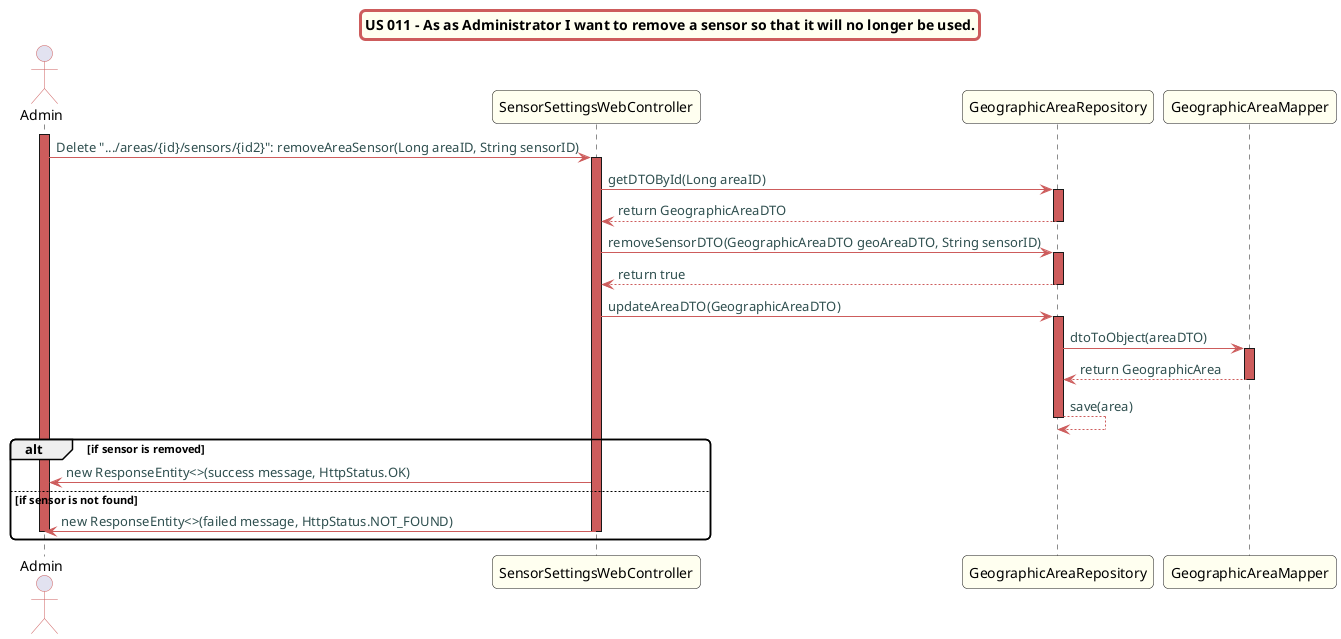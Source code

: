@startuml
skinparam titleBorderRoundCorner 10
skinparam titleBorderThickness 3
skinparam titleBorderColor indianred
skinparam titleBackgroundColor ivory
skinparam FontName quicksand

skinparam actor {
 	BorderColor indianred
 	}

 skinparam sequence {
 	LifeLineBackgroundColor indianred
 	ParticipantBackgroundColor ivory
}

 skinparam roundcorner 10

 skinparam component {
   arrowThickness 1
   ArrowFontName Verdana
   ArrowColor indianred
   ArrowFontColor darkslategrey
 }
title US 011 - As as Administrator I want to remove a sensor so that it will no longer be used.

actor "Admin"
activate "Admin"
"Admin" -> "SensorSettingsWebController":  Delete ".../areas/{id}/sensors/{id2}": removeAreaSensor(Long areaID, String sensorID)
activate "SensorSettingsWebController"
"SensorSettingsWebController" -> "GeographicAreaRepository": getDTOById(Long areaID)
activate "GeographicAreaRepository"
"GeographicAreaRepository" --> "SensorSettingsWebController": return GeographicAreaDTO
deactivate "GeographicAreaRepository"
"SensorSettingsWebController" -> "GeographicAreaRepository": removeSensorDTO(GeographicAreaDTO geoAreaDTO, String sensorID)
activate "GeographicAreaRepository"
"GeographicAreaRepository" --> "SensorSettingsWebController": return true
deactivate "GeographicAreaRepository"
"SensorSettingsWebController" -> "GeographicAreaRepository": updateAreaDTO(GeographicAreaDTO)
activate "GeographicAreaRepository"
"GeographicAreaRepository" -> "GeographicAreaMapper": dtoToObject(areaDTO)
activate "GeographicAreaMapper"
"GeographicAreaMapper" --> "GeographicAreaRepository": return GeographicArea
deactivate "GeographicAreaMapper"
"GeographicAreaRepository" --> "GeographicAreaRepository": save(area)
deactivate "GeographicAreaRepository"

alt if sensor is removed
"SensorSettingsWebController" -> "Admin": new ResponseEntity<>(success message, HttpStatus.OK)
else if sensor is not found
"SensorSettingsWebController" -> "Admin": new ResponseEntity<>(failed message, HttpStatus.NOT_FOUND)
deactivate "SensorSettingsWebController"
deactivate "Admin"
end

@enduml